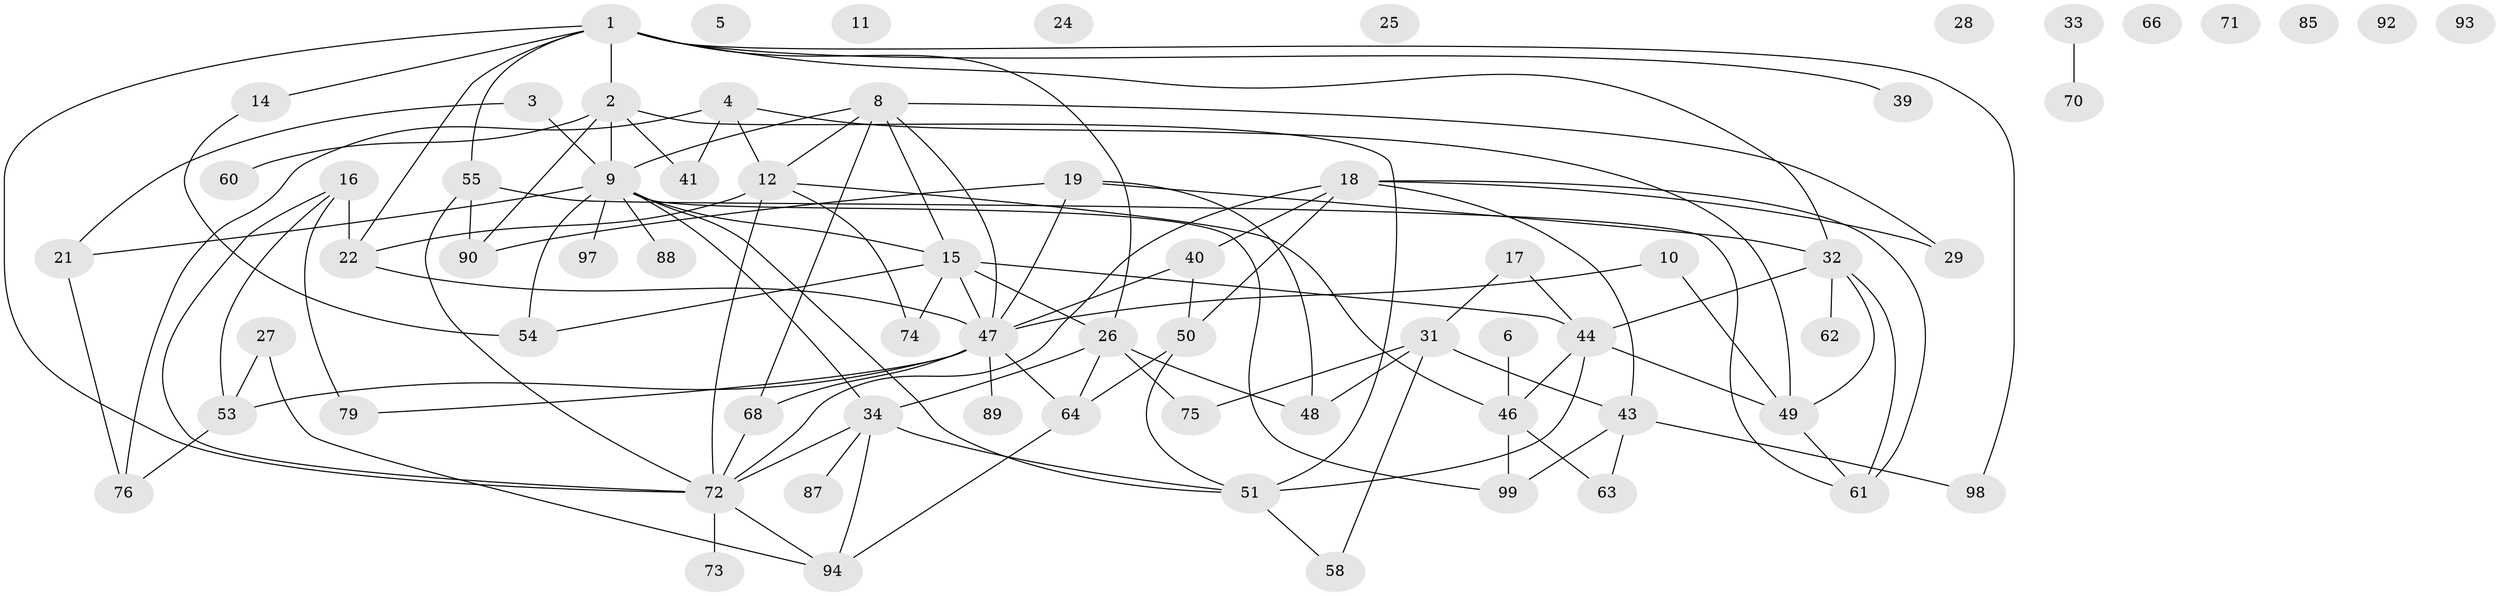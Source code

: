 // Generated by graph-tools (version 1.1) at 2025/23/03/03/25 07:23:25]
// undirected, 70 vertices, 111 edges
graph export_dot {
graph [start="1"]
  node [color=gray90,style=filled];
  1 [super="+83"];
  2 [super="+36"];
  3 [super="+7"];
  4 [super="+13"];
  5;
  6 [super="+38"];
  8 [super="+23"];
  9 [super="+42"];
  10;
  11;
  12 [super="+65"];
  14 [super="+37"];
  15 [super="+35"];
  16 [super="+20"];
  17;
  18 [super="+67"];
  19 [super="+30"];
  21;
  22;
  24;
  25;
  26 [super="+52"];
  27;
  28;
  29;
  31 [super="+57"];
  32 [super="+45"];
  33;
  34 [super="+56"];
  39;
  40;
  41;
  43 [super="+69"];
  44 [super="+82"];
  46;
  47 [super="+59"];
  48 [super="+80"];
  49 [super="+95"];
  50 [super="+77"];
  51 [super="+96"];
  53 [super="+91"];
  54;
  55 [super="+81"];
  58;
  60;
  61;
  62;
  63;
  64 [super="+78"];
  66;
  68 [super="+84"];
  70;
  71;
  72 [super="+100"];
  73;
  74;
  75;
  76 [super="+86"];
  79;
  85;
  87;
  88;
  89;
  90;
  92;
  93;
  94;
  97;
  98;
  99;
  1 -- 22;
  1 -- 72;
  1 -- 98;
  1 -- 39;
  1 -- 55;
  1 -- 2;
  1 -- 26;
  1 -- 32;
  1 -- 14;
  2 -- 41;
  2 -- 60;
  2 -- 51;
  2 -- 9;
  2 -- 90;
  3 -- 21;
  3 -- 9;
  4 -- 12;
  4 -- 76;
  4 -- 41;
  4 -- 49;
  6 -- 46;
  8 -- 9;
  8 -- 29;
  8 -- 47;
  8 -- 12;
  8 -- 68;
  8 -- 15;
  9 -- 88;
  9 -- 51;
  9 -- 97;
  9 -- 99;
  9 -- 15;
  9 -- 21;
  9 -- 54;
  9 -- 34;
  10 -- 49;
  10 -- 47;
  12 -- 22;
  12 -- 46;
  12 -- 72;
  12 -- 74;
  14 -- 54;
  15 -- 26;
  15 -- 74;
  15 -- 54;
  15 -- 47;
  15 -- 44;
  16 -- 53;
  16 -- 79;
  16 -- 72;
  16 -- 22;
  17 -- 44;
  17 -- 31;
  18 -- 50;
  18 -- 61;
  18 -- 40;
  18 -- 72;
  18 -- 29;
  18 -- 43;
  19 -- 32;
  19 -- 90;
  19 -- 47;
  19 -- 48;
  21 -- 76;
  22 -- 47;
  26 -- 48;
  26 -- 64;
  26 -- 75;
  26 -- 34;
  27 -- 53;
  27 -- 94;
  31 -- 75;
  31 -- 48;
  31 -- 58;
  31 -- 43;
  32 -- 62;
  32 -- 49;
  32 -- 44;
  32 -- 61;
  33 -- 70;
  34 -- 87;
  34 -- 94;
  34 -- 51;
  34 -- 72;
  40 -- 47;
  40 -- 50;
  43 -- 98;
  43 -- 99;
  43 -- 63;
  44 -- 49;
  44 -- 51;
  44 -- 46;
  46 -- 63;
  46 -- 99;
  47 -- 64;
  47 -- 79;
  47 -- 89;
  47 -- 68;
  47 -- 53;
  49 -- 61;
  50 -- 51;
  50 -- 64;
  51 -- 58;
  53 -- 76;
  55 -- 90;
  55 -- 72;
  55 -- 61;
  64 -- 94;
  68 -- 72;
  72 -- 94;
  72 -- 73;
}
